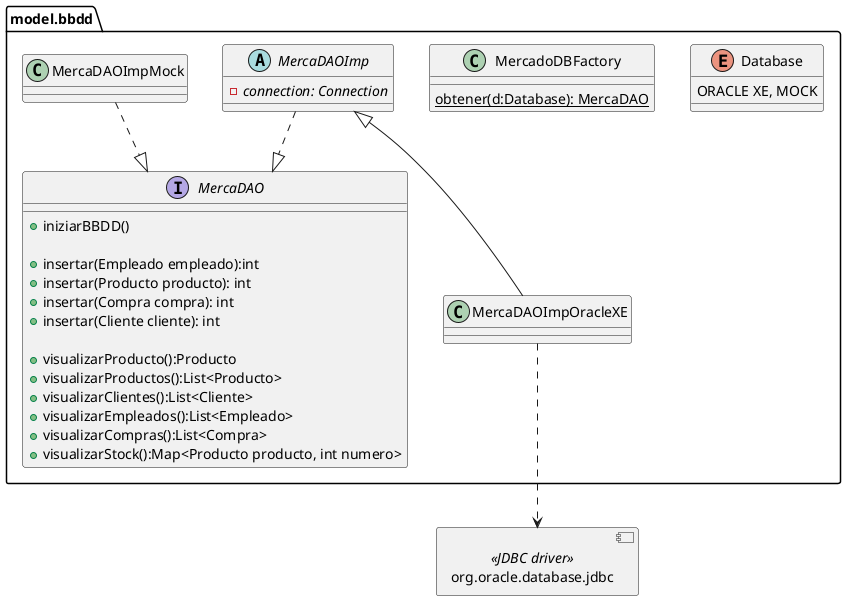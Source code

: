 @startuml bbdd
allow_mixing
set separator none
top to bottom direction
    package model.bbdd{
        enum Database{
            ORACLE XE, MOCK
        }

        interface MercaDAO{
        + iniziarBBDD()

        + insertar(Empleado empleado):int
        + insertar(Producto producto): int
        + insertar(Compra compra): int
        + insertar(Cliente cliente): int
        
        + visualizarProducto():Producto
        + visualizarProductos():List<Producto>
        + visualizarClientes():List<Cliente>
        + visualizarEmpleados():List<Empleado>
        + visualizarCompras():List<Compra>
        + visualizarStock():Map<Producto producto, int numero>
        }

        class MercadoDBFactory{
            {static} obtener(d:Database): MercaDAO
        }

        abstract MercaDAOImp {
            - {abstract} connection: Connection            
        }

        class MercaDAOImpMock{

        }

        class MercaDAOImpOracleXE{
            
        }
           
    }

    component org.oracle.database.jdbc <<JDBC driver>>

    MercaDAOImpOracleXE ..> org.oracle.database.jdbc
    MercaDAOImp <|-- MercaDAOImpOracleXE
    MercaDAOImp..|> MercaDAO
    MercaDAOImpMock..|> MercaDAO 
    
@enduml